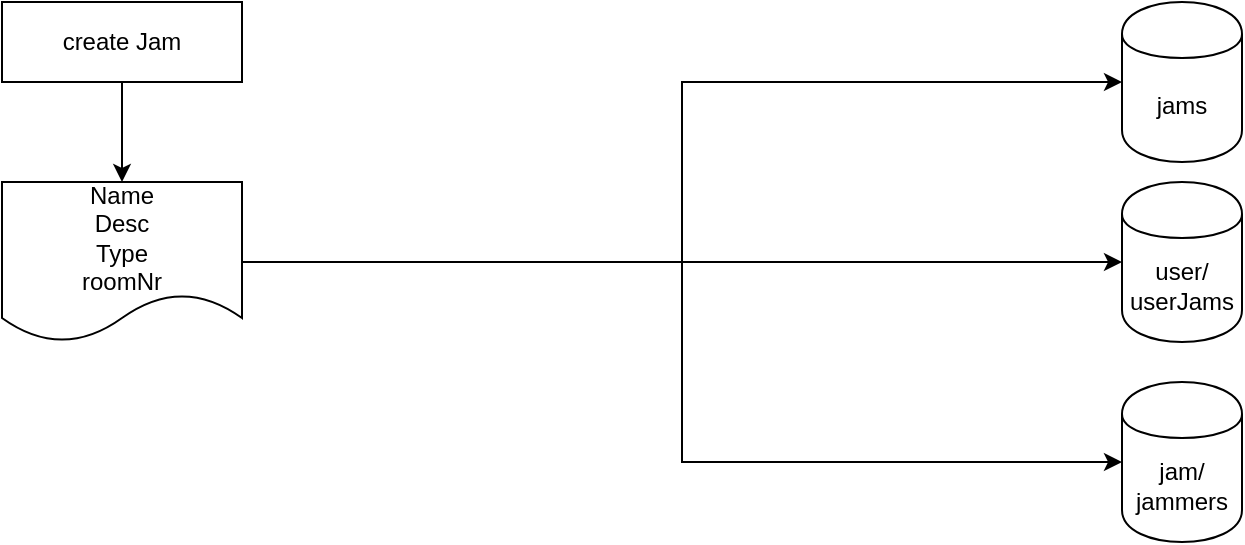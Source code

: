 <mxfile version="13.6.5" pages="3">
    <diagram id="Y3HAgoVvv4seeHsHzVnI" name="Create Jam">
        <mxGraphModel dx="508" dy="680" grid="1" gridSize="10" guides="1" tooltips="1" connect="1" arrows="1" fold="1" page="1" pageScale="1" pageWidth="827" pageHeight="1169" math="0" shadow="0">
            <root>
                <mxCell id="0"/>
                <mxCell id="1" parent="0"/>
                <mxCell id="dZ4XKpADTy1M91sUKETT-4" style="edgeStyle=orthogonalEdgeStyle;rounded=0;orthogonalLoop=1;jettySize=auto;html=1;" parent="1" source="dZ4XKpADTy1M91sUKETT-2" target="dZ4XKpADTy1M91sUKETT-3" edge="1">
                    <mxGeometry relative="1" as="geometry"/>
                </mxCell>
                <mxCell id="dZ4XKpADTy1M91sUKETT-2" value="create Jam" style="rounded=0;whiteSpace=wrap;html=1;" parent="1" vertex="1">
                    <mxGeometry x="120" y="40" width="120" height="40" as="geometry"/>
                </mxCell>
                <mxCell id="dZ4XKpADTy1M91sUKETT-9" style="edgeStyle=orthogonalEdgeStyle;rounded=0;orthogonalLoop=1;jettySize=auto;html=1;entryX=0;entryY=0.5;entryDx=0;entryDy=0;" parent="1" source="dZ4XKpADTy1M91sUKETT-3" target="dZ4XKpADTy1M91sUKETT-8" edge="1">
                    <mxGeometry relative="1" as="geometry"/>
                </mxCell>
                <mxCell id="dZ4XKpADTy1M91sUKETT-11" style="edgeStyle=orthogonalEdgeStyle;rounded=0;orthogonalLoop=1;jettySize=auto;html=1;entryX=0;entryY=0.5;entryDx=0;entryDy=0;" parent="1" source="dZ4XKpADTy1M91sUKETT-3" target="dZ4XKpADTy1M91sUKETT-10" edge="1">
                    <mxGeometry relative="1" as="geometry"/>
                </mxCell>
                <mxCell id="dZ4XKpADTy1M91sUKETT-12" style="edgeStyle=orthogonalEdgeStyle;rounded=0;orthogonalLoop=1;jettySize=auto;html=1;entryX=0;entryY=0.5;entryDx=0;entryDy=0;" parent="1" source="dZ4XKpADTy1M91sUKETT-3" target="dZ4XKpADTy1M91sUKETT-6" edge="1">
                    <mxGeometry relative="1" as="geometry"/>
                </mxCell>
                <mxCell id="dZ4XKpADTy1M91sUKETT-3" value="Name&lt;br&gt;Desc&lt;br&gt;Type&lt;br&gt;roomNr" style="shape=document;whiteSpace=wrap;html=1;boundedLbl=1;" parent="1" vertex="1">
                    <mxGeometry x="120" y="130" width="120" height="80" as="geometry"/>
                </mxCell>
                <mxCell id="dZ4XKpADTy1M91sUKETT-6" value="jams" style="shape=cylinder;whiteSpace=wrap;html=1;boundedLbl=1;backgroundOutline=1;" parent="1" vertex="1">
                    <mxGeometry x="680" y="40" width="60" height="80" as="geometry"/>
                </mxCell>
                <mxCell id="dZ4XKpADTy1M91sUKETT-8" value="user/&lt;br&gt;userJams" style="shape=cylinder;whiteSpace=wrap;html=1;boundedLbl=1;backgroundOutline=1;" parent="1" vertex="1">
                    <mxGeometry x="680" y="130" width="60" height="80" as="geometry"/>
                </mxCell>
                <mxCell id="dZ4XKpADTy1M91sUKETT-10" value="jam/&lt;br&gt;jammers" style="shape=cylinder;whiteSpace=wrap;html=1;boundedLbl=1;backgroundOutline=1;" parent="1" vertex="1">
                    <mxGeometry x="680" y="230" width="60" height="80" as="geometry"/>
                </mxCell>
            </root>
        </mxGraphModel>
    </diagram>
    <diagram id="Y08_fnQRolL3kIIKKcou" name="New Tenant">
        <mxGraphModel dx="647" dy="680" grid="1" gridSize="10" guides="1" tooltips="1" connect="1" arrows="1" fold="1" page="1" pageScale="1" pageWidth="827" pageHeight="1169" math="0" shadow="0">
            <root>
                <mxCell id="pGPQ3kAMwTJUQKvdGGm3-0"/>
                <mxCell id="pGPQ3kAMwTJUQKvdGGm3-1" parent="pGPQ3kAMwTJUQKvdGGm3-0"/>
                <mxCell id="pGPQ3kAMwTJUQKvdGGm3-5" style="edgeStyle=orthogonalEdgeStyle;rounded=0;orthogonalLoop=1;jettySize=auto;html=1;entryX=0;entryY=0.5;entryDx=0;entryDy=0;" parent="pGPQ3kAMwTJUQKvdGGm3-1" source="pGPQ3kAMwTJUQKvdGGm3-3" target="pGPQ3kAMwTJUQKvdGGm3-11" edge="1">
                    <mxGeometry relative="1" as="geometry"/>
                </mxCell>
                <mxCell id="pGPQ3kAMwTJUQKvdGGm3-8" style="edgeStyle=orthogonalEdgeStyle;rounded=0;orthogonalLoop=1;jettySize=auto;html=1;entryX=0.5;entryY=0;entryDx=0;entryDy=0;" parent="pGPQ3kAMwTJUQKvdGGm3-1" source="pGPQ3kAMwTJUQKvdGGm3-3" target="pGPQ3kAMwTJUQKvdGGm3-6" edge="1">
                    <mxGeometry relative="1" as="geometry"/>
                </mxCell>
                <mxCell id="pGPQ3kAMwTJUQKvdGGm3-3" value="name, surname, email&lt;br&gt;roomNr, rent, deposit, jamId" style="shape=document;whiteSpace=wrap;html=1;boundedLbl=1;" parent="pGPQ3kAMwTJUQKvdGGm3-1" vertex="1">
                    <mxGeometry x="130" y="120" width="140" height="80" as="geometry"/>
                </mxCell>
                <mxCell id="pGPQ3kAMwTJUQKvdGGm3-11" value="jam/&lt;br&gt;Invitations" style="shape=cylinder;whiteSpace=wrap;html=1;boundedLbl=1;backgroundOutline=1;" parent="pGPQ3kAMwTJUQKvdGGm3-1" vertex="1">
                    <mxGeometry x="490" y="120" width="60" height="80" as="geometry"/>
                </mxCell>
                <mxCell id="XVNK5XDSsVDoPfEAKXIv-1" style="edgeStyle=orthogonalEdgeStyle;rounded=0;orthogonalLoop=1;jettySize=auto;html=1;entryX=0;entryY=0.5;entryDx=0;entryDy=0;" parent="pGPQ3kAMwTJUQKvdGGm3-1" source="pGPQ3kAMwTJUQKvdGGm3-6" target="XVNK5XDSsVDoPfEAKXIv-0" edge="1">
                    <mxGeometry relative="1" as="geometry"/>
                </mxCell>
                <mxCell id="x5kul6A-tB1OSjJnYS_4-3" style="edgeStyle=orthogonalEdgeStyle;rounded=0;orthogonalLoop=1;jettySize=auto;html=1;entryX=0.5;entryY=0;entryDx=0;entryDy=0;" parent="pGPQ3kAMwTJUQKvdGGm3-1" source="pGPQ3kAMwTJUQKvdGGm3-6" target="x5kul6A-tB1OSjJnYS_4-2" edge="1">
                    <mxGeometry relative="1" as="geometry"/>
                </mxCell>
                <mxCell id="pGPQ3kAMwTJUQKvdGGm3-6" value="email, password, registered: false,&lt;br&gt;jamId,&lt;br&gt;userId" style="shape=document;whiteSpace=wrap;html=1;boundedLbl=1;" parent="pGPQ3kAMwTJUQKvdGGm3-1" vertex="1">
                    <mxGeometry x="130" y="300" width="140" height="80" as="geometry"/>
                </mxCell>
                <mxCell id="XVNK5XDSsVDoPfEAKXIv-0" value="user" style="shape=cylinder;whiteSpace=wrap;html=1;boundedLbl=1;backgroundOutline=1;" parent="pGPQ3kAMwTJUQKvdGGm3-1" vertex="1">
                    <mxGeometry x="490" y="300" width="60" height="80" as="geometry"/>
                </mxCell>
                <mxCell id="x5kul6A-tB1OSjJnYS_4-0" value="JamRegistrationForm" style="rounded=1;whiteSpace=wrap;html=1;fillColor=#008a00;strokeColor=#005700;fontColor=#ffffff;" parent="pGPQ3kAMwTJUQKvdGGm3-1" vertex="1">
                    <mxGeometry x="10" y="410" width="160" height="30" as="geometry"/>
                </mxCell>
                <mxCell id="x5kul6A-tB1OSjJnYS_4-1" value="RegisterWIthInvitation" style="rounded=1;whiteSpace=wrap;html=1;fillColor=#008a00;strokeColor=#005700;fontColor=#ffffff;" parent="pGPQ3kAMwTJUQKvdGGm3-1" vertex="1">
                    <mxGeometry x="10" y="250" width="160" height="30" as="geometry"/>
                </mxCell>
                <mxCell id="x5kul6A-tB1OSjJnYS_4-5" style="edgeStyle=orthogonalEdgeStyle;rounded=0;orthogonalLoop=1;jettySize=auto;html=1;entryX=0;entryY=0.5;entryDx=0;entryDy=0;" parent="pGPQ3kAMwTJUQKvdGGm3-1" source="x5kul6A-tB1OSjJnYS_4-2" target="x5kul6A-tB1OSjJnYS_4-4" edge="1">
                    <mxGeometry relative="1" as="geometry"/>
                </mxCell>
                <mxCell id="x5kul6A-tB1OSjJnYS_4-2" value="address, tel, handy, passport . . . .&amp;nbsp;" style="shape=document;whiteSpace=wrap;html=1;boundedLbl=1;" parent="pGPQ3kAMwTJUQKvdGGm3-1" vertex="1">
                    <mxGeometry x="130" y="460" width="140" height="80" as="geometry"/>
                </mxCell>
                <mxCell id="x5kul6A-tB1OSjJnYS_4-20" style="edgeStyle=orthogonalEdgeStyle;rounded=0;orthogonalLoop=1;jettySize=auto;html=1;entryX=0;entryY=0.5;entryDx=0;entryDy=0;" parent="pGPQ3kAMwTJUQKvdGGm3-1" source="x5kul6A-tB1OSjJnYS_4-4" target="x5kul6A-tB1OSjJnYS_4-18" edge="1">
                    <mxGeometry relative="1" as="geometry"/>
                </mxCell>
                <mxCell id="x5kul6A-tB1OSjJnYS_4-21" style="edgeStyle=orthogonalEdgeStyle;rounded=0;orthogonalLoop=1;jettySize=auto;html=1;entryX=0;entryY=0.5;entryDx=0;entryDy=0;" parent="pGPQ3kAMwTJUQKvdGGm3-1" source="x5kul6A-tB1OSjJnYS_4-4" target="x5kul6A-tB1OSjJnYS_4-19" edge="1">
                    <mxGeometry relative="1" as="geometry"/>
                </mxCell>
                <mxCell id="x5kul6A-tB1OSjJnYS_4-22" style="edgeStyle=orthogonalEdgeStyle;rounded=0;orthogonalLoop=1;jettySize=auto;html=1;entryX=0;entryY=0.5;entryDx=0;entryDy=0;" parent="pGPQ3kAMwTJUQKvdGGm3-1" source="x5kul6A-tB1OSjJnYS_4-4" target="x5kul6A-tB1OSjJnYS_4-6" edge="1">
                    <mxGeometry relative="1" as="geometry"/>
                </mxCell>
                <mxCell id="x5kul6A-tB1OSjJnYS_4-4" value="jam/&lt;br&gt;invitations/&lt;br&gt;userReply" style="shape=cylinder;whiteSpace=wrap;html=1;boundedLbl=1;backgroundOutline=1;" parent="pGPQ3kAMwTJUQKvdGGm3-1" vertex="1">
                    <mxGeometry x="491" y="460" width="60" height="80" as="geometry"/>
                </mxCell>
                <mxCell id="x5kul6A-tB1OSjJnYS_4-6" value="jam/&lt;br&gt;todo" style="shape=cylinder;whiteSpace=wrap;html=1;boundedLbl=1;backgroundOutline=1;" parent="pGPQ3kAMwTJUQKvdGGm3-1" vertex="1">
                    <mxGeometry x="671" y="560" width="60" height="80" as="geometry"/>
                </mxCell>
                <mxCell id="x5kul6A-tB1OSjJnYS_4-9" value="firstName&lt;br&gt;lastName&lt;br&gt;RoomId" style="text;html=1;strokeColor=none;fillColor=none;align=center;verticalAlign=middle;whiteSpace=wrap;rounded=0;" parent="pGPQ3kAMwTJUQKvdGGm3-1" vertex="1">
                    <mxGeometry x="401" y="435" width="80" height="50" as="geometry"/>
                </mxCell>
                <mxCell id="x5kul6A-tB1OSjJnYS_4-12" value="JamRegistrationForm" style="rounded=1;whiteSpace=wrap;html=1;fillColor=#008a00;strokeColor=#005700;fontColor=#ffffff;" parent="pGPQ3kAMwTJUQKvdGGm3-1" vertex="1">
                    <mxGeometry x="10" y="600" width="160" height="30" as="geometry"/>
                </mxCell>
                <mxCell id="x5kul6A-tB1OSjJnYS_4-18" value="jam/&lt;br&gt;jammers/" style="shape=cylinder;whiteSpace=wrap;html=1;boundedLbl=1;backgroundOutline=1;" parent="pGPQ3kAMwTJUQKvdGGm3-1" vertex="1">
                    <mxGeometry x="671" y="360" width="60" height="80" as="geometry"/>
                </mxCell>
                <mxCell id="x5kul6A-tB1OSjJnYS_4-19" value="jam/&lt;br&gt;jammers/" style="shape=cylinder;whiteSpace=wrap;html=1;boundedLbl=1;backgroundOutline=1;" parent="pGPQ3kAMwTJUQKvdGGm3-1" vertex="1">
                    <mxGeometry x="671" y="460" width="60" height="80" as="geometry"/>
                </mxCell>
                <mxCell id="x5kul6A-tB1OSjJnYS_4-23" value="This collection triggers an email to the admin" style="text;html=1;strokeColor=none;fillColor=none;align=center;verticalAlign=middle;whiteSpace=wrap;rounded=0;" parent="pGPQ3kAMwTJUQKvdGGm3-1" vertex="1">
                    <mxGeometry x="626" y="650" width="150" height="50" as="geometry"/>
                </mxCell>
                <mxCell id="x5kul6A-tB1OSjJnYS_4-26" value="This collection triggers an email to the user" style="text;html=1;strokeColor=none;fillColor=none;align=center;verticalAlign=middle;whiteSpace=wrap;rounded=0;" parent="pGPQ3kAMwTJUQKvdGGm3-1" vertex="1">
                    <mxGeometry x="560" y="135" width="150" height="50" as="geometry"/>
                </mxCell>
                <mxCell id="gLwybJY-Q1TYtNgRpCij-0" value="InvitationForm" style="rounded=1;whiteSpace=wrap;html=1;fillColor=#008a00;strokeColor=#005700;fontColor=#ffffff;" parent="pGPQ3kAMwTJUQKvdGGm3-1" vertex="1">
                    <mxGeometry y="70" width="160" height="30" as="geometry"/>
                </mxCell>
                <mxCell id="gLwybJY-Q1TYtNgRpCij-1" value="Mail al tenant con link para registrarse" style="text;html=1;align=center;verticalAlign=middle;resizable=0;points=[];autosize=1;" parent="pGPQ3kAMwTJUQKvdGGm3-1" vertex="1">
                    <mxGeometry x="210" y="230" width="220" height="20" as="geometry"/>
                </mxCell>
                <mxCell id="gLwybJY-Q1TYtNgRpCij-2" value="Automáticamente se le abre el &lt;br&gt;Registration Form en el Jam" style="text;html=1;align=center;verticalAlign=middle;resizable=0;points=[];autosize=1;" parent="pGPQ3kAMwTJUQKvdGGm3-1" vertex="1">
                    <mxGeometry x="200" y="600" width="180" height="30" as="geometry"/>
                </mxCell>
            </root>
        </mxGraphModel>
    </diagram>
    <diagram id="G2dq7VhwcU3IhgLZq6RB" name="Register">
        &#xa;        &#xa;&#xa;
        <mxGraphModel dx="898" dy="680" grid="1" gridSize="10" guides="1" tooltips="1" connect="1" arrows="1" fold="1" page="1" pageScale="1" pageWidth="827" pageHeight="1169" math="0" shadow="0">
            &#xa;            &#xa;&#xa;
            <root>
                &#xa;                &#xa;&#xa;
                <mxCell id="5Eyw0_82HpbGFbuOSJee-0"/>
                &#xa;                &#xa;&#xa;
                <mxCell id="5Eyw0_82HpbGFbuOSJee-1" parent="5Eyw0_82HpbGFbuOSJee-0"/>
                &#xa;                &#xa;&#xa;
                <mxCell id="tqpB6oHCvqCvA6pMx_D--0" style="edgeStyle=orthogonalEdgeStyle;rounded=0;orthogonalLoop=1;jettySize=auto;html=1;" parent="5Eyw0_82HpbGFbuOSJee-1" source="tqpB6oHCvqCvA6pMx_D--3" target="tqpB6oHCvqCvA6pMx_D--6" edge="1">
                    &#xa;                    &#xa;&#xa;
                    <mxGeometry relative="1" as="geometry"/>
                    &#xa;                    &#xa;&#xa;
                </mxCell>
                &#xa;                &#xa;&#xa;
                <mxCell id="tqpB6oHCvqCvA6pMx_D--1" style="edgeStyle=orthogonalEdgeStyle;rounded=0;orthogonalLoop=1;jettySize=auto;html=1;entryX=0;entryY=0.5;entryDx=0;entryDy=0;" parent="5Eyw0_82HpbGFbuOSJee-1" source="tqpB6oHCvqCvA6pMx_D--3" target="tqpB6oHCvqCvA6pMx_D--5" edge="1">
                    &#xa;                    &#xa;&#xa;
                    <mxGeometry relative="1" as="geometry"/>
                    &#xa;                    &#xa;&#xa;
                </mxCell>
                &#xa;                &#xa;&#xa;
                <mxCell id="tqpB6oHCvqCvA6pMx_D--3" value="Address &amp;amp; personal info&lt;br&gt;registered: true" style="shape=document;whiteSpace=wrap;html=1;boundedLbl=1;" parent="5Eyw0_82HpbGFbuOSJee-1" vertex="1">
                    &#xa;                    &#xa;&#xa;
                    <mxGeometry x="130" y="120" width="140" height="80" as="geometry"/>
                    &#xa;                    &#xa;&#xa;
                </mxCell>
                &#xa;                &#xa;&#xa;
                <mxCell id="tqpB6oHCvqCvA6pMx_D--5" value="user/&lt;br&gt;userJams" style="shape=cylinder;whiteSpace=wrap;html=1;boundedLbl=1;backgroundOutline=1;" parent="5Eyw0_82HpbGFbuOSJee-1" vertex="1">
                    &#xa;                    &#xa;&#xa;
                    <mxGeometry x="490" y="160" width="60" height="80" as="geometry"/>
                    &#xa;                    &#xa;&#xa;
                </mxCell>
                &#xa;                &#xa;&#xa;
                <mxCell id="tqpB6oHCvqCvA6pMx_D--6" value="user" style="shape=cylinder;whiteSpace=wrap;html=1;boundedLbl=1;backgroundOutline=1;" parent="5Eyw0_82HpbGFbuOSJee-1" vertex="1">
                    &#xa;                    &#xa;&#xa;
                    <mxGeometry x="490" y="70" width="60" height="80" as="geometry"/>
                    &#xa;                    &#xa;&#xa;
                </mxCell>
                &#xa;                &#xa;&#xa;
                <mxCell id="tqpB6oHCvqCvA6pMx_D--9" value="RegisterForm" style="text;html=1;strokeColor=none;fillColor=none;align=left;verticalAlign=middle;whiteSpace=wrap;rounded=0;" parent="5Eyw0_82HpbGFbuOSJee-1" vertex="1">
                    &#xa;                    &#xa;&#xa;
                    <mxGeometry x="130" y="90" width="110" height="20" as="geometry"/>
                    &#xa;                    &#xa;&#xa;
                </mxCell>
                &#xa;                &#xa;&#xa;
                <mxCell id="tqpB6oHCvqCvA6pMx_D--10" value="update&lt;span style=&quot;color: rgba(0 , 0 , 0 , 0) ; font-family: monospace ; font-size: 0px&quot;&gt;%3CmxGraphModel%3E%3Croot%3E%3CmxCell%20id%3D%220%22%2F%3E%3CmxCell%20id%3D%221%22%20parent%3D%220%22%2F%3E%3CmxCell%20id%3D%222%22%20style%3D%22edgeStyle%3DorthogonalEdgeStyle%3Brounded%3D0%3BorthogonalLoop%3D1%3BjettySize%3Dauto%3Bhtml%3D1%3B%22%20edge%3D%221%22%20source%3D%225%22%20target%3D%228%22%20parent%3D%221%22%3E%3CmxGeometry%20relative%3D%221%22%20as%3D%22geometry%22%2F%3E%3C%2FmxCell%3E%3CmxCell%20id%3D%223%22%20style%3D%22edgeStyle%3DorthogonalEdgeStyle%3Brounded%3D0%3BorthogonalLoop%3D1%3BjettySize%3Dauto%3Bhtml%3D1%3BentryX%3D0%3BentryY%3D0.5%3BentryDx%3D0%3BentryDy%3D0%3B%22%20edge%3D%221%22%20source%3D%225%22%20target%3D%227%22%20parent%3D%221%22%3E%3CmxGeometry%20relative%3D%221%22%20as%3D%22geometry%22%2F%3E%3C%2FmxCell%3E%3CmxCell%20id%3D%224%22%20style%3D%22edgeStyle%3DorthogonalEdgeStyle%3Brounded%3D0%3BorthogonalLoop%3D1%3BjettySize%3Dauto%3Bhtml%3D1%3BentryX%3D0.5%3BentryY%3D0%3BentryDx%3D0%3BentryDy%3D0%3B%22%20edge%3D%221%22%20source%3D%225%22%20target%3D%2210%22%20parent%3D%221%22%3E%3CmxGeometry%20relative%3D%221%22%20as%3D%22geometry%22%2F%3E%3C%2FmxCell%3E%3CmxCell%20id%3D%225%22%20value%3D%22name%2C%20surname%2C%20email%20registered%3A%20false%2C%26amp%3Bnbsp%3B%26lt%3Bbr%26gt%3BjamId%22%20style%3D%22shape%3Ddocument%3BwhiteSpace%3Dwrap%3Bhtml%3D1%3BboundedLbl%3D1%3B%22%20vertex%3D%221%22%20parent%3D%221%22%3E%3CmxGeometry%20x%3D%22130%22%20y%3D%22120%22%20width%3D%22140%22%20height%3D%2280%22%20as%3D%22geometry%22%2F%3E%3C%2FmxCell%3E%3CmxCell%20id%3D%226%22%20value%3D%22jam%2F%26lt%3Bbr%26gt%3Bjammers%22%20style%3D%22shape%3Dcylinder%3BwhiteSpace%3Dwrap%3Bhtml%3D1%3BboundedLbl%3D1%3BbackgroundOutline%3D1%3B%22%20vertex%3D%221%22%20parent%3D%221%22%3E%3CmxGeometry%20x%3D%22490%22%20y%3D%22280%22%20width%3D%2260%22%20height%3D%2280%22%20as%3D%22geometry%22%2F%3E%3C%2FmxCell%3E%3CmxCell%20id%3D%227%22%20value%3D%22user%2F%26lt%3Bbr%26gt%3BuserJams%22%20style%3D%22shape%3Dcylinder%3BwhiteSpace%3Dwrap%3Bhtml%3D1%3BboundedLbl%3D1%3BbackgroundOutline%3D1%3B%22%20vertex%3D%221%22%20parent%3D%221%22%3E%3CmxGeometry%20x%3D%22490%22%20y%3D%22160%22%20width%3D%2260%22%20height%3D%2280%22%20as%3D%22geometry%22%2F%3E%3C%2FmxCell%3E%3CmxCell%20id%3D%228%22%20value%3D%22user%22%20style%3D%22shape%3Dcylinder%3BwhiteSpace%3Dwrap%3Bhtml%3D1%3BboundedLbl%3D1%3BbackgroundOutline%3D1%3B%22%20vertex%3D%221%22%20parent%3D%221%22%3E%3CmxGeometry%20x%3D%22490%22%20y%3D%2270%22%20width%3D%2260%22%20height%3D%2280%22%20as%3D%22geometry%22%2F%3E%3C%2FmxCell%3E%3CmxCell%20id%3D%229%22%20style%3D%22edgeStyle%3DorthogonalEdgeStyle%3Brounded%3D0%3BorthogonalLoop%3D1%3BjettySize%3Dauto%3Bhtml%3D1%3BentryX%3D0%3BentryY%3D0.5%3BentryDx%3D0%3BentryDy%3D0%3B%22%20edge%3D%221%22%20source%3D%2210%22%20target%3D%226%22%20parent%3D%221%22%3E%3CmxGeometry%20relative%3D%221%22%20as%3D%22geometry%22%2F%3E%3C%2FmxCell%3E%3CmxCell%20id%3D%2210%22%20value%3D%22name%2C%20surname%2C%20email%20registered%3A%20false%2C%26lt%3Bbr%26gt%3BjamId%2C%26lt%3Bbr%26gt%3BuserId%22%20style%3D%22shape%3Ddocument%3BwhiteSpace%3Dwrap%3Bhtml%3D1%3BboundedLbl%3D1%3B%22%20vertex%3D%221%22%20parent%3D%221%22%3E%3CmxGeometry%20x%3D%22130%22%20y%3D%22280%22%20width%3D%22140%22%20height%3D%2280%22%20as%3D%22geometry%22%2F%3E%3C%2FmxCell%3E%3CmxCell%20id%3D%2211%22%20value%3D%22NewTenantForm%22%20style%3D%22text%3Bhtml%3D1%3BstrokeColor%3Dnone%3BfillColor%3Dnone%3Balign%3Dleft%3BverticalAlign%3Dmiddle%3BwhiteSpace%3Dwrap%3Brounded%3D0%3B%22%20vertex%3D%221%22%20parent%3D%221%22%3E%3CmxGeometry%20x%3D%22130%22%20y%3D%2290%22%20width%3D%22110%22%20height%3D%2220%22%20as%3D%22geometry%22%2F%3E%3C%2FmxCell%3E%3C%2Froot%3E%3C%2FmxGraphModel%3E&lt;/span&gt;" style="text;html=1;strokeColor=none;fillColor=none;align=center;verticalAlign=middle;whiteSpace=wrap;rounded=0;" parent="5Eyw0_82HpbGFbuOSJee-1" vertex="1">
                    &#xa;                    &#xa;&#xa;
                    <mxGeometry x="394" y="90" width="40" height="20" as="geometry"/>
                    &#xa;                    &#xa;&#xa;
                </mxCell>
                &#xa;                &#xa;&#xa;
                <mxCell id="tqpB6oHCvqCvA6pMx_D--11" value="update&lt;span style=&quot;color: rgba(0 , 0 , 0 , 0) ; font-family: monospace ; font-size: 0px&quot;&gt;%3CmxGraphModel%3E%3Croot%3E%3CmxCell%20id%3D%220%22%2F%3E%3CmxCell%20id%3D%221%22%20parent%3D%220%22%2F%3E%3CmxCell%20id%3D%222%22%20style%3D%22edgeStyle%3DorthogonalEdgeStyle%3Brounded%3D0%3BorthogonalLoop%3D1%3BjettySize%3Dauto%3Bhtml%3D1%3B%22%20edge%3D%221%22%20source%3D%225%22%20target%3D%228%22%20parent%3D%221%22%3E%3CmxGeometry%20relative%3D%221%22%20as%3D%22geometry%22%2F%3E%3C%2FmxCell%3E%3CmxCell%20id%3D%223%22%20style%3D%22edgeStyle%3DorthogonalEdgeStyle%3Brounded%3D0%3BorthogonalLoop%3D1%3BjettySize%3Dauto%3Bhtml%3D1%3BentryX%3D0%3BentryY%3D0.5%3BentryDx%3D0%3BentryDy%3D0%3B%22%20edge%3D%221%22%20source%3D%225%22%20target%3D%227%22%20parent%3D%221%22%3E%3CmxGeometry%20relative%3D%221%22%20as%3D%22geometry%22%2F%3E%3C%2FmxCell%3E%3CmxCell%20id%3D%224%22%20style%3D%22edgeStyle%3DorthogonalEdgeStyle%3Brounded%3D0%3BorthogonalLoop%3D1%3BjettySize%3Dauto%3Bhtml%3D1%3BentryX%3D0.5%3BentryY%3D0%3BentryDx%3D0%3BentryDy%3D0%3B%22%20edge%3D%221%22%20source%3D%225%22%20target%3D%2210%22%20parent%3D%221%22%3E%3CmxGeometry%20relative%3D%221%22%20as%3D%22geometry%22%2F%3E%3C%2FmxCell%3E%3CmxCell%20id%3D%225%22%20value%3D%22name%2C%20surname%2C%20email%20registered%3A%20false%2C%26amp%3Bnbsp%3B%26lt%3Bbr%26gt%3BjamId%22%20style%3D%22shape%3Ddocument%3BwhiteSpace%3Dwrap%3Bhtml%3D1%3BboundedLbl%3D1%3B%22%20vertex%3D%221%22%20parent%3D%221%22%3E%3CmxGeometry%20x%3D%22130%22%20y%3D%22120%22%20width%3D%22140%22%20height%3D%2280%22%20as%3D%22geometry%22%2F%3E%3C%2FmxCell%3E%3CmxCell%20id%3D%226%22%20value%3D%22jam%2F%26lt%3Bbr%26gt%3Bjammers%22%20style%3D%22shape%3Dcylinder%3BwhiteSpace%3Dwrap%3Bhtml%3D1%3BboundedLbl%3D1%3BbackgroundOutline%3D1%3B%22%20vertex%3D%221%22%20parent%3D%221%22%3E%3CmxGeometry%20x%3D%22490%22%20y%3D%22280%22%20width%3D%2260%22%20height%3D%2280%22%20as%3D%22geometry%22%2F%3E%3C%2FmxCell%3E%3CmxCell%20id%3D%227%22%20value%3D%22user%2F%26lt%3Bbr%26gt%3BuserJams%22%20style%3D%22shape%3Dcylinder%3BwhiteSpace%3Dwrap%3Bhtml%3D1%3BboundedLbl%3D1%3BbackgroundOutline%3D1%3B%22%20vertex%3D%221%22%20parent%3D%221%22%3E%3CmxGeometry%20x%3D%22490%22%20y%3D%22160%22%20width%3D%2260%22%20height%3D%2280%22%20as%3D%22geometry%22%2F%3E%3C%2FmxCell%3E%3CmxCell%20id%3D%228%22%20value%3D%22user%22%20style%3D%22shape%3Dcylinder%3BwhiteSpace%3Dwrap%3Bhtml%3D1%3BboundedLbl%3D1%3BbackgroundOutline%3D1%3B%22%20vertex%3D%221%22%20parent%3D%221%22%3E%3CmxGeometry%20x%3D%22490%22%20y%3D%2270%22%20width%3D%2260%22%20height%3D%2280%22%20as%3D%22geometry%22%2F%3E%3C%2FmxCell%3E%3CmxCell%20id%3D%229%22%20style%3D%22edgeStyle%3DorthogonalEdgeStyle%3Brounded%3D0%3BorthogonalLoop%3D1%3BjettySize%3Dauto%3Bhtml%3D1%3BentryX%3D0%3BentryY%3D0.5%3BentryDx%3D0%3BentryDy%3D0%3B%22%20edge%3D%221%22%20source%3D%2210%22%20target%3D%226%22%20parent%3D%221%22%3E%3CmxGeometry%20relative%3D%221%22%20as%3D%22geometry%22%2F%3E%3C%2FmxCell%3E%3CmxCell%20id%3D%2210%22%20value%3D%22name%2C%20surname%2C%20email%20registered%3A%20false%2C%26lt%3Bbr%26gt%3BjamId%2C%26lt%3Bbr%26gt%3BuserId%22%20style%3D%22shape%3Ddocument%3BwhiteSpace%3Dwrap%3Bhtml%3D1%3BboundedLbl%3D1%3B%22%20vertex%3D%221%22%20parent%3D%221%22%3E%3CmxGeometry%20x%3D%22130%22%20y%3D%22280%22%20width%3D%22140%22%20height%3D%2280%22%20as%3D%22geometry%22%2F%3E%3C%2FmxCell%3E%3CmxCell%20id%3D%2211%22%20value%3D%22NewTenantForm%22%20style%3D%22text%3Bhtml%3D1%3BstrokeColor%3Dnone%3BfillColor%3Dnone%3Balign%3Dleft%3BverticalAlign%3Dmiddle%3BwhiteSpace%3Dwrap%3Brounded%3D0%3B%22%20vertex%3D%221%22%20parent%3D%221%22%3E%3CmxGeometry%20x%3D%22130%22%20y%3D%2290%22%20width%3D%22110%22%20height%3D%2220%22%20as%3D%22geometry%22%2F%3E%3C%2FmxCell%3E%3C%2Froot%3E%3C%2FmxGraphModel%3E&lt;/span&gt;" style="text;html=1;strokeColor=none;fillColor=none;align=center;verticalAlign=middle;whiteSpace=wrap;rounded=0;" parent="5Eyw0_82HpbGFbuOSJee-1" vertex="1">
                    &#xa;                    &#xa;&#xa;
                    <mxGeometry x="394" y="180" width="40" height="20" as="geometry"/>
                    &#xa;                    &#xa;&#xa;
                </mxCell>
                &#xa;                &#xa;&#xa;
                <mxCell id="9sAiqIJvkz2LRuallNHQ-0" value="&amp;lt;useTenantPersonalInfoForm /&amp;gt;" style="rounded=1;whiteSpace=wrap;html=1;align=center;fillColor=#d5e8d4;strokeColor=#82b366;" parent="5Eyw0_82HpbGFbuOSJee-1" vertex="1">
                    &#xa;                    &#xa;&#xa;
                    <mxGeometry x="140" y="240" width="190" height="25" as="geometry"/>
                    &#xa;                    &#xa;&#xa;
                </mxCell>
                &#xa;                &#xa;&#xa;
            </root>
            &#xa;            &#xa;&#xa;
        </mxGraphModel>
        &#xa;        &#xa;&#xa;
    </diagram>
</mxfile>